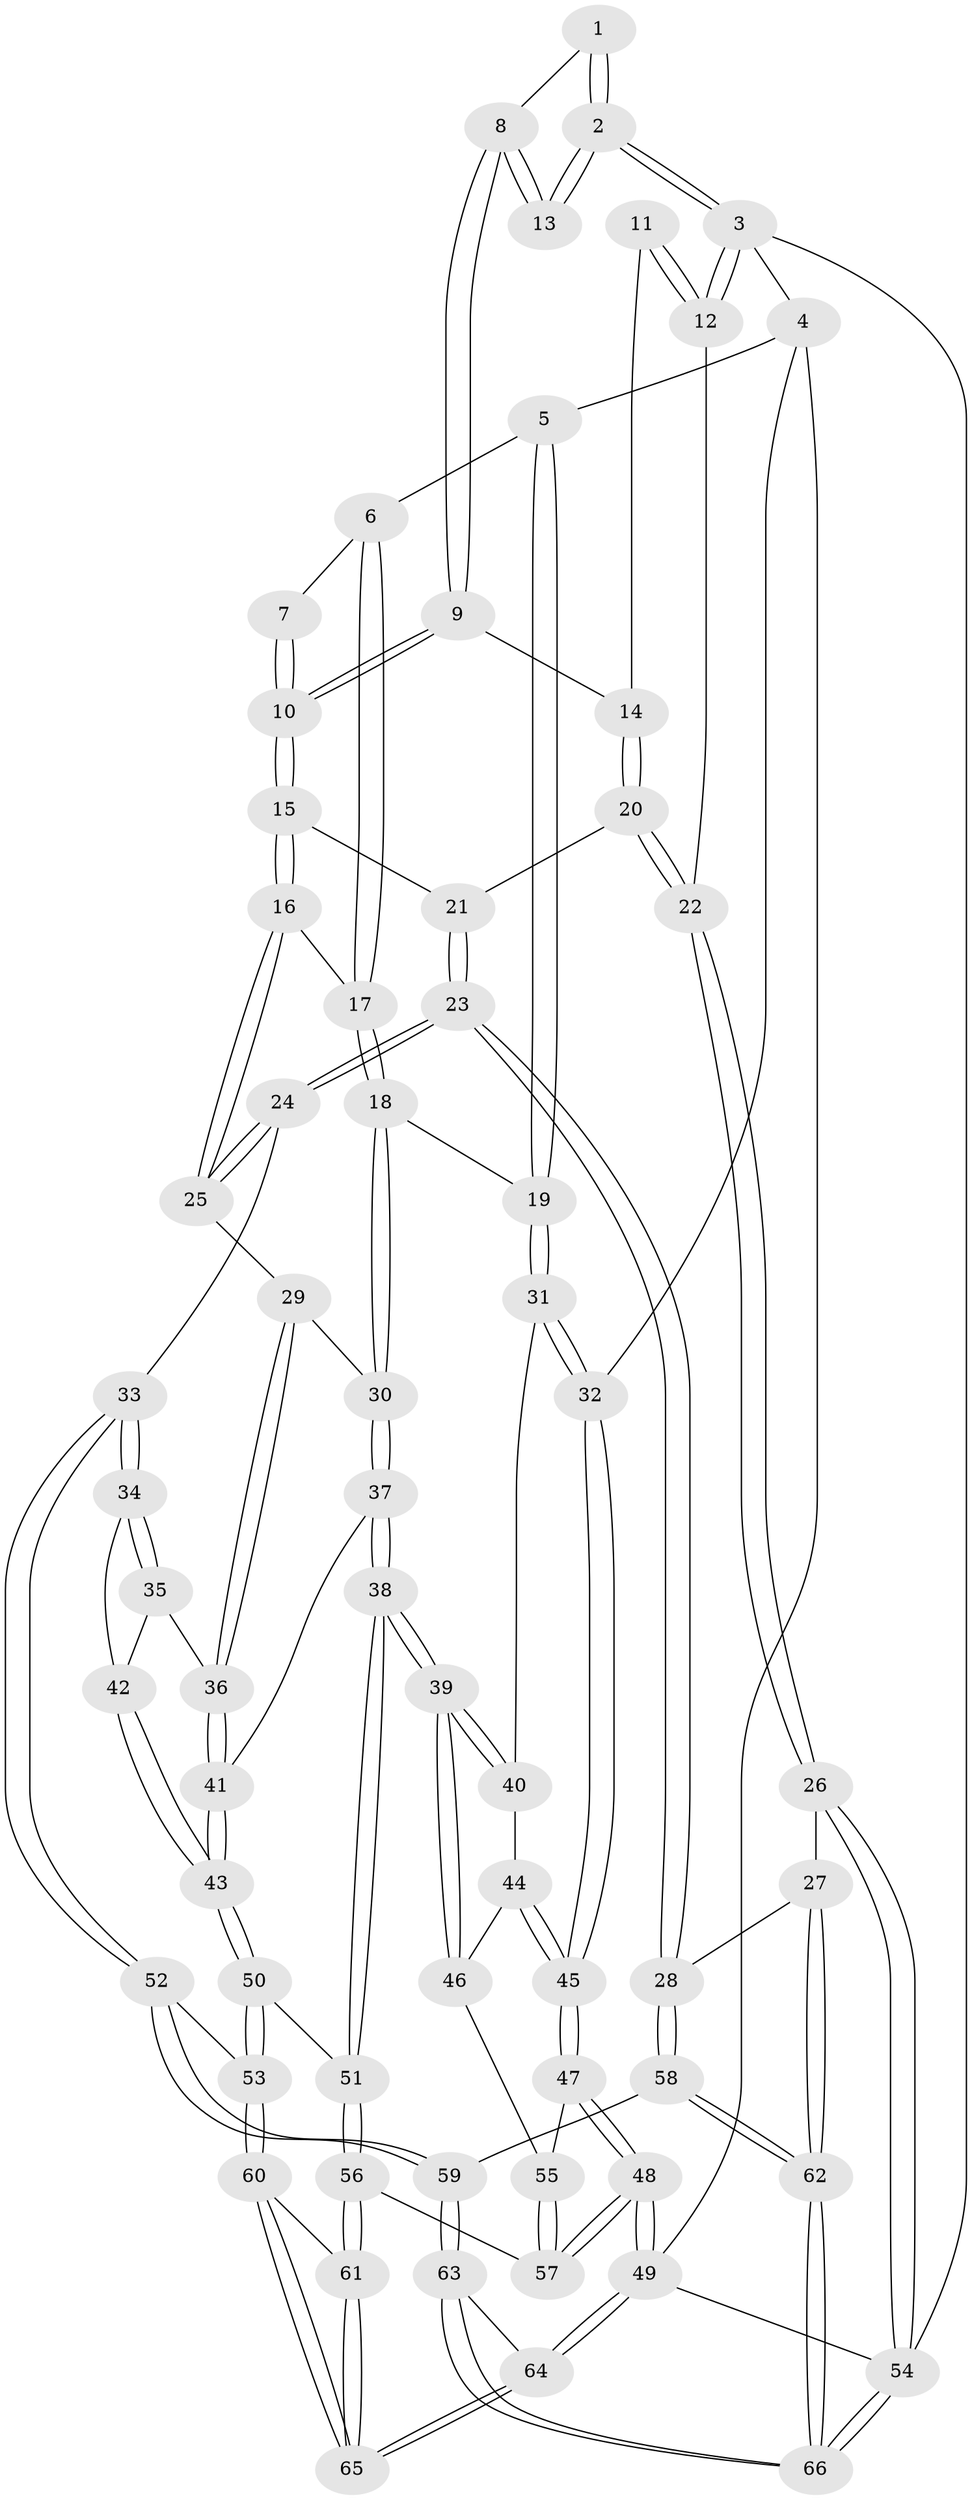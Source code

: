 // Generated by graph-tools (version 1.1) at 2025/38/03/09/25 02:38:21]
// undirected, 66 vertices, 162 edges
graph export_dot {
graph [start="1"]
  node [color=gray90,style=filled];
  1 [pos="+0.7410516981892342+0"];
  2 [pos="+1+0"];
  3 [pos="+1+0"];
  4 [pos="+0+0"];
  5 [pos="+0.0163424283632725+0"];
  6 [pos="+0.37493194970044363+0"];
  7 [pos="+0.662062800771822+0"];
  8 [pos="+0.8736870957878632+0.06994384055443659"];
  9 [pos="+0.8700819494609722+0.10517749371852089"];
  10 [pos="+0.7135169709259087+0.21399146064620697"];
  11 [pos="+0.9806166921585344+0.1015293418896966"];
  12 [pos="+1+0.15639360979101455"];
  13 [pos="+0.9495069803389539+0.07905366293856353"];
  14 [pos="+0.9146375616253583+0.19097506558844643"];
  15 [pos="+0.7132646780887639+0.2155589957677693"];
  16 [pos="+0.6065471874850542+0.292446935368771"];
  17 [pos="+0.4258593318469064+0.18369394539089995"];
  18 [pos="+0.2942640667596002+0.35596475831228525"];
  19 [pos="+0.273508761731804+0.35388734784417264"];
  20 [pos="+0.9280879941041433+0.25947563001054175"];
  21 [pos="+0.8018407279503039+0.25969473782804203"];
  22 [pos="+1+0.4110968356680662"];
  23 [pos="+0.7952568132314153+0.5893242610850771"];
  24 [pos="+0.7284101157864+0.5655397561985166"];
  25 [pos="+0.6110120334106229+0.36245355560139053"];
  26 [pos="+1+0.5665133334672574"];
  27 [pos="+0.9981598707750803+0.5976116930494594"];
  28 [pos="+0.8062313327182705+0.5955940254621808"];
  29 [pos="+0.4514237660855181+0.4441780483223112"];
  30 [pos="+0.30144056134715513+0.36899477852611495"];
  31 [pos="+0.10128476199156133+0.36992035107571575"];
  32 [pos="+0+0.2684616205859211"];
  33 [pos="+0.716611934375285+0.5693186161027332"];
  34 [pos="+0.6173323635709698+0.5728988391114662"];
  35 [pos="+0.47895685374943825+0.4954543612231687"];
  36 [pos="+0.4579807914670505+0.48231401944369373"];
  37 [pos="+0.30201291331534685+0.42522998061179623"];
  38 [pos="+0.2322533045819934+0.6441812299487313"];
  39 [pos="+0.22349760964818755+0.6407798919130249"];
  40 [pos="+0.13535209369246934+0.5065142360927368"];
  41 [pos="+0.40804928275763475+0.5940480844258079"];
  42 [pos="+0.4992278949537808+0.6102644096961672"];
  43 [pos="+0.4081344681566284+0.6425035554089712"];
  44 [pos="+0.07963849661000286+0.5633566118513613"];
  45 [pos="+0+0.4746790525735879"];
  46 [pos="+0.08208242931448956+0.6570509172158492"];
  47 [pos="+0+0.6262381734037313"];
  48 [pos="+0+1"];
  49 [pos="+0+1"];
  50 [pos="+0.3767322256238992+0.6910025411023184"];
  51 [pos="+0.24705477380760044+0.6604993916351156"];
  52 [pos="+0.5029291084173282+0.7801458946652932"];
  53 [pos="+0.40978542746876345+0.7566785184597655"];
  54 [pos="+1+1"];
  55 [pos="+0.03931051279313753+0.6748284337765896"];
  56 [pos="+0.15471765266035134+0.8537669903179953"];
  57 [pos="+0.11046504636457931+0.8553016215886591"];
  58 [pos="+0.7075122355937373+0.8426281759251479"];
  59 [pos="+0.590437389942132+0.8679778573987861"];
  60 [pos="+0.4071397831151404+0.7630914779472661"];
  61 [pos="+0.20186238999824435+0.8916925470262493"];
  62 [pos="+0.8461246713284968+1"];
  63 [pos="+0.46564363818691906+1"];
  64 [pos="+0.3650220019241734+1"];
  65 [pos="+0.36077213160291094+1"];
  66 [pos="+0.9025379874533279+1"];
  1 -- 2;
  1 -- 2;
  1 -- 8;
  2 -- 3;
  2 -- 3;
  2 -- 13;
  2 -- 13;
  3 -- 4;
  3 -- 12;
  3 -- 12;
  3 -- 54;
  4 -- 5;
  4 -- 32;
  4 -- 49;
  5 -- 6;
  5 -- 19;
  5 -- 19;
  6 -- 7;
  6 -- 17;
  6 -- 17;
  7 -- 10;
  7 -- 10;
  8 -- 9;
  8 -- 9;
  8 -- 13;
  8 -- 13;
  9 -- 10;
  9 -- 10;
  9 -- 14;
  10 -- 15;
  10 -- 15;
  11 -- 12;
  11 -- 12;
  11 -- 14;
  12 -- 22;
  14 -- 20;
  14 -- 20;
  15 -- 16;
  15 -- 16;
  15 -- 21;
  16 -- 17;
  16 -- 25;
  16 -- 25;
  17 -- 18;
  17 -- 18;
  18 -- 19;
  18 -- 30;
  18 -- 30;
  19 -- 31;
  19 -- 31;
  20 -- 21;
  20 -- 22;
  20 -- 22;
  21 -- 23;
  21 -- 23;
  22 -- 26;
  22 -- 26;
  23 -- 24;
  23 -- 24;
  23 -- 28;
  23 -- 28;
  24 -- 25;
  24 -- 25;
  24 -- 33;
  25 -- 29;
  26 -- 27;
  26 -- 54;
  26 -- 54;
  27 -- 28;
  27 -- 62;
  27 -- 62;
  28 -- 58;
  28 -- 58;
  29 -- 30;
  29 -- 36;
  29 -- 36;
  30 -- 37;
  30 -- 37;
  31 -- 32;
  31 -- 32;
  31 -- 40;
  32 -- 45;
  32 -- 45;
  33 -- 34;
  33 -- 34;
  33 -- 52;
  33 -- 52;
  34 -- 35;
  34 -- 35;
  34 -- 42;
  35 -- 36;
  35 -- 42;
  36 -- 41;
  36 -- 41;
  37 -- 38;
  37 -- 38;
  37 -- 41;
  38 -- 39;
  38 -- 39;
  38 -- 51;
  38 -- 51;
  39 -- 40;
  39 -- 40;
  39 -- 46;
  39 -- 46;
  40 -- 44;
  41 -- 43;
  41 -- 43;
  42 -- 43;
  42 -- 43;
  43 -- 50;
  43 -- 50;
  44 -- 45;
  44 -- 45;
  44 -- 46;
  45 -- 47;
  45 -- 47;
  46 -- 55;
  47 -- 48;
  47 -- 48;
  47 -- 55;
  48 -- 49;
  48 -- 49;
  48 -- 57;
  48 -- 57;
  49 -- 64;
  49 -- 64;
  49 -- 54;
  50 -- 51;
  50 -- 53;
  50 -- 53;
  51 -- 56;
  51 -- 56;
  52 -- 53;
  52 -- 59;
  52 -- 59;
  53 -- 60;
  53 -- 60;
  54 -- 66;
  54 -- 66;
  55 -- 57;
  55 -- 57;
  56 -- 57;
  56 -- 61;
  56 -- 61;
  58 -- 59;
  58 -- 62;
  58 -- 62;
  59 -- 63;
  59 -- 63;
  60 -- 61;
  60 -- 65;
  60 -- 65;
  61 -- 65;
  61 -- 65;
  62 -- 66;
  62 -- 66;
  63 -- 64;
  63 -- 66;
  63 -- 66;
  64 -- 65;
  64 -- 65;
}
